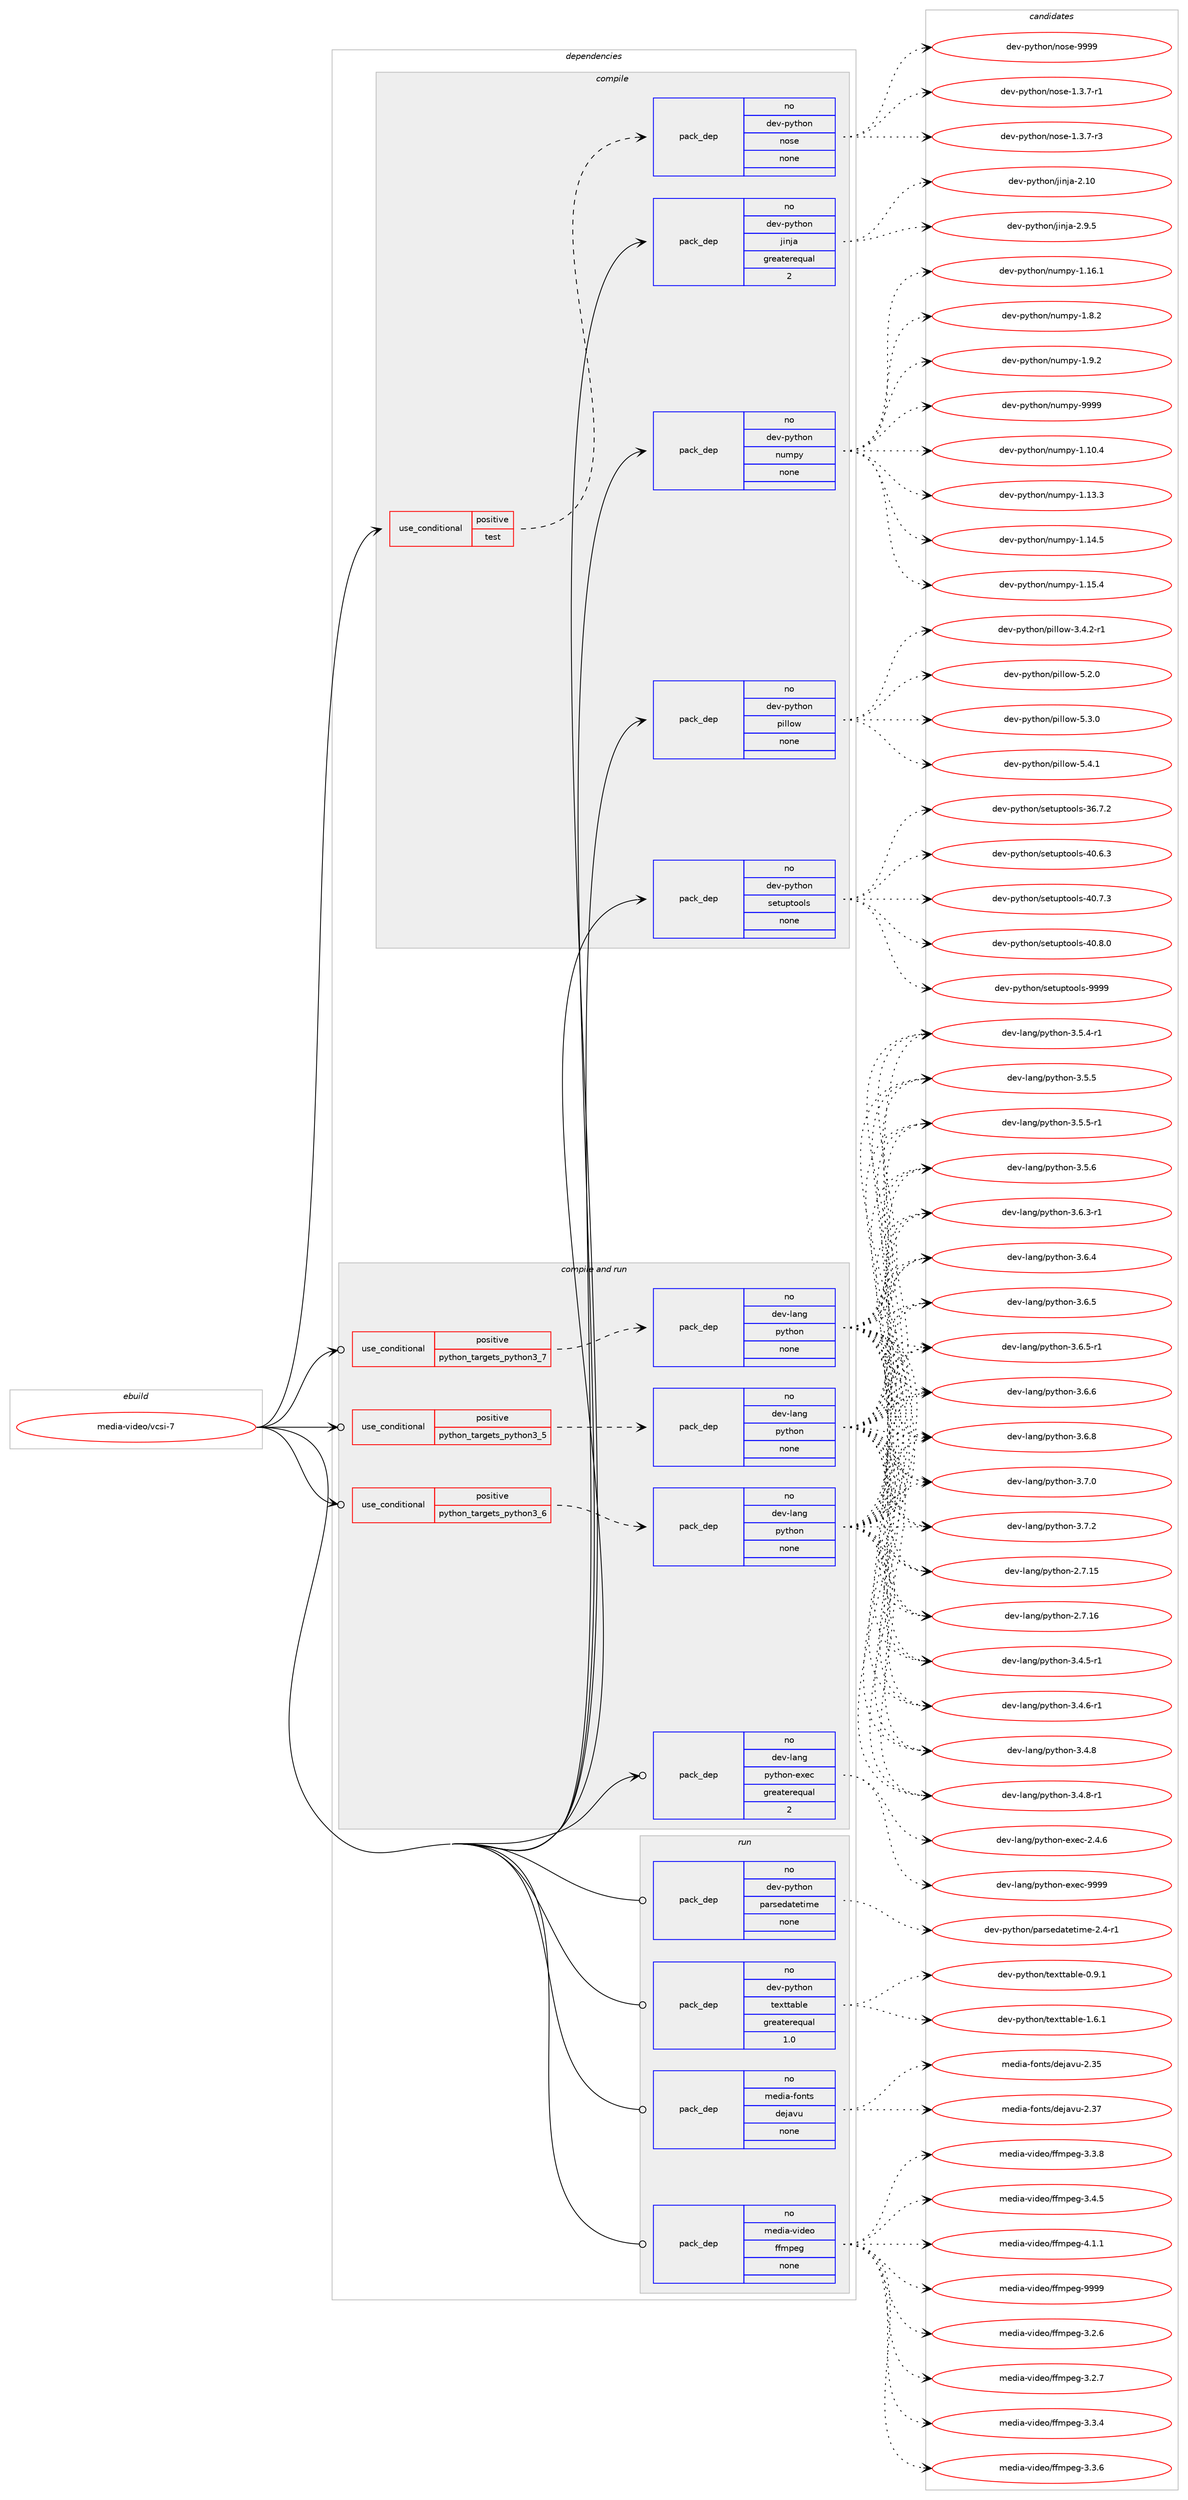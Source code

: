 digraph prolog {

# *************
# Graph options
# *************

newrank=true;
concentrate=true;
compound=true;
graph [rankdir=LR,fontname=Helvetica,fontsize=10,ranksep=1.5];#, ranksep=2.5, nodesep=0.2];
edge  [arrowhead=vee];
node  [fontname=Helvetica,fontsize=10];

# **********
# The ebuild
# **********

subgraph cluster_leftcol {
color=gray;
rank=same;
label=<<i>ebuild</i>>;
id [label="media-video/vcsi-7", color=red, width=4, href="../media-video/vcsi-7.svg"];
}

# ****************
# The dependencies
# ****************

subgraph cluster_midcol {
color=gray;
label=<<i>dependencies</i>>;
subgraph cluster_compile {
fillcolor="#eeeeee";
style=filled;
label=<<i>compile</i>>;
subgraph cond441095 {
dependency1640668 [label=<<TABLE BORDER="0" CELLBORDER="1" CELLSPACING="0" CELLPADDING="4"><TR><TD ROWSPAN="3" CELLPADDING="10">use_conditional</TD></TR><TR><TD>positive</TD></TR><TR><TD>test</TD></TR></TABLE>>, shape=none, color=red];
subgraph pack1173081 {
dependency1640669 [label=<<TABLE BORDER="0" CELLBORDER="1" CELLSPACING="0" CELLPADDING="4" WIDTH="220"><TR><TD ROWSPAN="6" CELLPADDING="30">pack_dep</TD></TR><TR><TD WIDTH="110">no</TD></TR><TR><TD>dev-python</TD></TR><TR><TD>nose</TD></TR><TR><TD>none</TD></TR><TR><TD></TD></TR></TABLE>>, shape=none, color=blue];
}
dependency1640668:e -> dependency1640669:w [weight=20,style="dashed",arrowhead="vee"];
}
id:e -> dependency1640668:w [weight=20,style="solid",arrowhead="vee"];
subgraph pack1173082 {
dependency1640670 [label=<<TABLE BORDER="0" CELLBORDER="1" CELLSPACING="0" CELLPADDING="4" WIDTH="220"><TR><TD ROWSPAN="6" CELLPADDING="30">pack_dep</TD></TR><TR><TD WIDTH="110">no</TD></TR><TR><TD>dev-python</TD></TR><TR><TD>jinja</TD></TR><TR><TD>greaterequal</TD></TR><TR><TD>2</TD></TR></TABLE>>, shape=none, color=blue];
}
id:e -> dependency1640670:w [weight=20,style="solid",arrowhead="vee"];
subgraph pack1173083 {
dependency1640671 [label=<<TABLE BORDER="0" CELLBORDER="1" CELLSPACING="0" CELLPADDING="4" WIDTH="220"><TR><TD ROWSPAN="6" CELLPADDING="30">pack_dep</TD></TR><TR><TD WIDTH="110">no</TD></TR><TR><TD>dev-python</TD></TR><TR><TD>numpy</TD></TR><TR><TD>none</TD></TR><TR><TD></TD></TR></TABLE>>, shape=none, color=blue];
}
id:e -> dependency1640671:w [weight=20,style="solid",arrowhead="vee"];
subgraph pack1173084 {
dependency1640672 [label=<<TABLE BORDER="0" CELLBORDER="1" CELLSPACING="0" CELLPADDING="4" WIDTH="220"><TR><TD ROWSPAN="6" CELLPADDING="30">pack_dep</TD></TR><TR><TD WIDTH="110">no</TD></TR><TR><TD>dev-python</TD></TR><TR><TD>pillow</TD></TR><TR><TD>none</TD></TR><TR><TD></TD></TR></TABLE>>, shape=none, color=blue];
}
id:e -> dependency1640672:w [weight=20,style="solid",arrowhead="vee"];
subgraph pack1173085 {
dependency1640673 [label=<<TABLE BORDER="0" CELLBORDER="1" CELLSPACING="0" CELLPADDING="4" WIDTH="220"><TR><TD ROWSPAN="6" CELLPADDING="30">pack_dep</TD></TR><TR><TD WIDTH="110">no</TD></TR><TR><TD>dev-python</TD></TR><TR><TD>setuptools</TD></TR><TR><TD>none</TD></TR><TR><TD></TD></TR></TABLE>>, shape=none, color=blue];
}
id:e -> dependency1640673:w [weight=20,style="solid",arrowhead="vee"];
}
subgraph cluster_compileandrun {
fillcolor="#eeeeee";
style=filled;
label=<<i>compile and run</i>>;
subgraph cond441096 {
dependency1640674 [label=<<TABLE BORDER="0" CELLBORDER="1" CELLSPACING="0" CELLPADDING="4"><TR><TD ROWSPAN="3" CELLPADDING="10">use_conditional</TD></TR><TR><TD>positive</TD></TR><TR><TD>python_targets_python3_5</TD></TR></TABLE>>, shape=none, color=red];
subgraph pack1173086 {
dependency1640675 [label=<<TABLE BORDER="0" CELLBORDER="1" CELLSPACING="0" CELLPADDING="4" WIDTH="220"><TR><TD ROWSPAN="6" CELLPADDING="30">pack_dep</TD></TR><TR><TD WIDTH="110">no</TD></TR><TR><TD>dev-lang</TD></TR><TR><TD>python</TD></TR><TR><TD>none</TD></TR><TR><TD></TD></TR></TABLE>>, shape=none, color=blue];
}
dependency1640674:e -> dependency1640675:w [weight=20,style="dashed",arrowhead="vee"];
}
id:e -> dependency1640674:w [weight=20,style="solid",arrowhead="odotvee"];
subgraph cond441097 {
dependency1640676 [label=<<TABLE BORDER="0" CELLBORDER="1" CELLSPACING="0" CELLPADDING="4"><TR><TD ROWSPAN="3" CELLPADDING="10">use_conditional</TD></TR><TR><TD>positive</TD></TR><TR><TD>python_targets_python3_6</TD></TR></TABLE>>, shape=none, color=red];
subgraph pack1173087 {
dependency1640677 [label=<<TABLE BORDER="0" CELLBORDER="1" CELLSPACING="0" CELLPADDING="4" WIDTH="220"><TR><TD ROWSPAN="6" CELLPADDING="30">pack_dep</TD></TR><TR><TD WIDTH="110">no</TD></TR><TR><TD>dev-lang</TD></TR><TR><TD>python</TD></TR><TR><TD>none</TD></TR><TR><TD></TD></TR></TABLE>>, shape=none, color=blue];
}
dependency1640676:e -> dependency1640677:w [weight=20,style="dashed",arrowhead="vee"];
}
id:e -> dependency1640676:w [weight=20,style="solid",arrowhead="odotvee"];
subgraph cond441098 {
dependency1640678 [label=<<TABLE BORDER="0" CELLBORDER="1" CELLSPACING="0" CELLPADDING="4"><TR><TD ROWSPAN="3" CELLPADDING="10">use_conditional</TD></TR><TR><TD>positive</TD></TR><TR><TD>python_targets_python3_7</TD></TR></TABLE>>, shape=none, color=red];
subgraph pack1173088 {
dependency1640679 [label=<<TABLE BORDER="0" CELLBORDER="1" CELLSPACING="0" CELLPADDING="4" WIDTH="220"><TR><TD ROWSPAN="6" CELLPADDING="30">pack_dep</TD></TR><TR><TD WIDTH="110">no</TD></TR><TR><TD>dev-lang</TD></TR><TR><TD>python</TD></TR><TR><TD>none</TD></TR><TR><TD></TD></TR></TABLE>>, shape=none, color=blue];
}
dependency1640678:e -> dependency1640679:w [weight=20,style="dashed",arrowhead="vee"];
}
id:e -> dependency1640678:w [weight=20,style="solid",arrowhead="odotvee"];
subgraph pack1173089 {
dependency1640680 [label=<<TABLE BORDER="0" CELLBORDER="1" CELLSPACING="0" CELLPADDING="4" WIDTH="220"><TR><TD ROWSPAN="6" CELLPADDING="30">pack_dep</TD></TR><TR><TD WIDTH="110">no</TD></TR><TR><TD>dev-lang</TD></TR><TR><TD>python-exec</TD></TR><TR><TD>greaterequal</TD></TR><TR><TD>2</TD></TR></TABLE>>, shape=none, color=blue];
}
id:e -> dependency1640680:w [weight=20,style="solid",arrowhead="odotvee"];
}
subgraph cluster_run {
fillcolor="#eeeeee";
style=filled;
label=<<i>run</i>>;
subgraph pack1173090 {
dependency1640681 [label=<<TABLE BORDER="0" CELLBORDER="1" CELLSPACING="0" CELLPADDING="4" WIDTH="220"><TR><TD ROWSPAN="6" CELLPADDING="30">pack_dep</TD></TR><TR><TD WIDTH="110">no</TD></TR><TR><TD>dev-python</TD></TR><TR><TD>parsedatetime</TD></TR><TR><TD>none</TD></TR><TR><TD></TD></TR></TABLE>>, shape=none, color=blue];
}
id:e -> dependency1640681:w [weight=20,style="solid",arrowhead="odot"];
subgraph pack1173091 {
dependency1640682 [label=<<TABLE BORDER="0" CELLBORDER="1" CELLSPACING="0" CELLPADDING="4" WIDTH="220"><TR><TD ROWSPAN="6" CELLPADDING="30">pack_dep</TD></TR><TR><TD WIDTH="110">no</TD></TR><TR><TD>dev-python</TD></TR><TR><TD>texttable</TD></TR><TR><TD>greaterequal</TD></TR><TR><TD>1.0</TD></TR></TABLE>>, shape=none, color=blue];
}
id:e -> dependency1640682:w [weight=20,style="solid",arrowhead="odot"];
subgraph pack1173092 {
dependency1640683 [label=<<TABLE BORDER="0" CELLBORDER="1" CELLSPACING="0" CELLPADDING="4" WIDTH="220"><TR><TD ROWSPAN="6" CELLPADDING="30">pack_dep</TD></TR><TR><TD WIDTH="110">no</TD></TR><TR><TD>media-fonts</TD></TR><TR><TD>dejavu</TD></TR><TR><TD>none</TD></TR><TR><TD></TD></TR></TABLE>>, shape=none, color=blue];
}
id:e -> dependency1640683:w [weight=20,style="solid",arrowhead="odot"];
subgraph pack1173093 {
dependency1640684 [label=<<TABLE BORDER="0" CELLBORDER="1" CELLSPACING="0" CELLPADDING="4" WIDTH="220"><TR><TD ROWSPAN="6" CELLPADDING="30">pack_dep</TD></TR><TR><TD WIDTH="110">no</TD></TR><TR><TD>media-video</TD></TR><TR><TD>ffmpeg</TD></TR><TR><TD>none</TD></TR><TR><TD></TD></TR></TABLE>>, shape=none, color=blue];
}
id:e -> dependency1640684:w [weight=20,style="solid",arrowhead="odot"];
}
}

# **************
# The candidates
# **************

subgraph cluster_choices {
rank=same;
color=gray;
label=<<i>candidates</i>>;

subgraph choice1173081 {
color=black;
nodesep=1;
choice10010111845112121116104111110471101111151014549465146554511449 [label="dev-python/nose-1.3.7-r1", color=red, width=4,href="../dev-python/nose-1.3.7-r1.svg"];
choice10010111845112121116104111110471101111151014549465146554511451 [label="dev-python/nose-1.3.7-r3", color=red, width=4,href="../dev-python/nose-1.3.7-r3.svg"];
choice10010111845112121116104111110471101111151014557575757 [label="dev-python/nose-9999", color=red, width=4,href="../dev-python/nose-9999.svg"];
dependency1640669:e -> choice10010111845112121116104111110471101111151014549465146554511449:w [style=dotted,weight="100"];
dependency1640669:e -> choice10010111845112121116104111110471101111151014549465146554511451:w [style=dotted,weight="100"];
dependency1640669:e -> choice10010111845112121116104111110471101111151014557575757:w [style=dotted,weight="100"];
}
subgraph choice1173082 {
color=black;
nodesep=1;
choice1001011184511212111610411111047106105110106974550464948 [label="dev-python/jinja-2.10", color=red, width=4,href="../dev-python/jinja-2.10.svg"];
choice100101118451121211161041111104710610511010697455046574653 [label="dev-python/jinja-2.9.5", color=red, width=4,href="../dev-python/jinja-2.9.5.svg"];
dependency1640670:e -> choice1001011184511212111610411111047106105110106974550464948:w [style=dotted,weight="100"];
dependency1640670:e -> choice100101118451121211161041111104710610511010697455046574653:w [style=dotted,weight="100"];
}
subgraph choice1173083 {
color=black;
nodesep=1;
choice100101118451121211161041111104711011710911212145494649484652 [label="dev-python/numpy-1.10.4", color=red, width=4,href="../dev-python/numpy-1.10.4.svg"];
choice100101118451121211161041111104711011710911212145494649514651 [label="dev-python/numpy-1.13.3", color=red, width=4,href="../dev-python/numpy-1.13.3.svg"];
choice100101118451121211161041111104711011710911212145494649524653 [label="dev-python/numpy-1.14.5", color=red, width=4,href="../dev-python/numpy-1.14.5.svg"];
choice100101118451121211161041111104711011710911212145494649534652 [label="dev-python/numpy-1.15.4", color=red, width=4,href="../dev-python/numpy-1.15.4.svg"];
choice100101118451121211161041111104711011710911212145494649544649 [label="dev-python/numpy-1.16.1", color=red, width=4,href="../dev-python/numpy-1.16.1.svg"];
choice1001011184511212111610411111047110117109112121454946564650 [label="dev-python/numpy-1.8.2", color=red, width=4,href="../dev-python/numpy-1.8.2.svg"];
choice1001011184511212111610411111047110117109112121454946574650 [label="dev-python/numpy-1.9.2", color=red, width=4,href="../dev-python/numpy-1.9.2.svg"];
choice10010111845112121116104111110471101171091121214557575757 [label="dev-python/numpy-9999", color=red, width=4,href="../dev-python/numpy-9999.svg"];
dependency1640671:e -> choice100101118451121211161041111104711011710911212145494649484652:w [style=dotted,weight="100"];
dependency1640671:e -> choice100101118451121211161041111104711011710911212145494649514651:w [style=dotted,weight="100"];
dependency1640671:e -> choice100101118451121211161041111104711011710911212145494649524653:w [style=dotted,weight="100"];
dependency1640671:e -> choice100101118451121211161041111104711011710911212145494649534652:w [style=dotted,weight="100"];
dependency1640671:e -> choice100101118451121211161041111104711011710911212145494649544649:w [style=dotted,weight="100"];
dependency1640671:e -> choice1001011184511212111610411111047110117109112121454946564650:w [style=dotted,weight="100"];
dependency1640671:e -> choice1001011184511212111610411111047110117109112121454946574650:w [style=dotted,weight="100"];
dependency1640671:e -> choice10010111845112121116104111110471101171091121214557575757:w [style=dotted,weight="100"];
}
subgraph choice1173084 {
color=black;
nodesep=1;
choice10010111845112121116104111110471121051081081111194551465246504511449 [label="dev-python/pillow-3.4.2-r1", color=red, width=4,href="../dev-python/pillow-3.4.2-r1.svg"];
choice1001011184511212111610411111047112105108108111119455346504648 [label="dev-python/pillow-5.2.0", color=red, width=4,href="../dev-python/pillow-5.2.0.svg"];
choice1001011184511212111610411111047112105108108111119455346514648 [label="dev-python/pillow-5.3.0", color=red, width=4,href="../dev-python/pillow-5.3.0.svg"];
choice1001011184511212111610411111047112105108108111119455346524649 [label="dev-python/pillow-5.4.1", color=red, width=4,href="../dev-python/pillow-5.4.1.svg"];
dependency1640672:e -> choice10010111845112121116104111110471121051081081111194551465246504511449:w [style=dotted,weight="100"];
dependency1640672:e -> choice1001011184511212111610411111047112105108108111119455346504648:w [style=dotted,weight="100"];
dependency1640672:e -> choice1001011184511212111610411111047112105108108111119455346514648:w [style=dotted,weight="100"];
dependency1640672:e -> choice1001011184511212111610411111047112105108108111119455346524649:w [style=dotted,weight="100"];
}
subgraph choice1173085 {
color=black;
nodesep=1;
choice100101118451121211161041111104711510111611711211611111110811545515446554650 [label="dev-python/setuptools-36.7.2", color=red, width=4,href="../dev-python/setuptools-36.7.2.svg"];
choice100101118451121211161041111104711510111611711211611111110811545524846544651 [label="dev-python/setuptools-40.6.3", color=red, width=4,href="../dev-python/setuptools-40.6.3.svg"];
choice100101118451121211161041111104711510111611711211611111110811545524846554651 [label="dev-python/setuptools-40.7.3", color=red, width=4,href="../dev-python/setuptools-40.7.3.svg"];
choice100101118451121211161041111104711510111611711211611111110811545524846564648 [label="dev-python/setuptools-40.8.0", color=red, width=4,href="../dev-python/setuptools-40.8.0.svg"];
choice10010111845112121116104111110471151011161171121161111111081154557575757 [label="dev-python/setuptools-9999", color=red, width=4,href="../dev-python/setuptools-9999.svg"];
dependency1640673:e -> choice100101118451121211161041111104711510111611711211611111110811545515446554650:w [style=dotted,weight="100"];
dependency1640673:e -> choice100101118451121211161041111104711510111611711211611111110811545524846544651:w [style=dotted,weight="100"];
dependency1640673:e -> choice100101118451121211161041111104711510111611711211611111110811545524846554651:w [style=dotted,weight="100"];
dependency1640673:e -> choice100101118451121211161041111104711510111611711211611111110811545524846564648:w [style=dotted,weight="100"];
dependency1640673:e -> choice10010111845112121116104111110471151011161171121161111111081154557575757:w [style=dotted,weight="100"];
}
subgraph choice1173086 {
color=black;
nodesep=1;
choice10010111845108971101034711212111610411111045504655464953 [label="dev-lang/python-2.7.15", color=red, width=4,href="../dev-lang/python-2.7.15.svg"];
choice10010111845108971101034711212111610411111045504655464954 [label="dev-lang/python-2.7.16", color=red, width=4,href="../dev-lang/python-2.7.16.svg"];
choice1001011184510897110103471121211161041111104551465246534511449 [label="dev-lang/python-3.4.5-r1", color=red, width=4,href="../dev-lang/python-3.4.5-r1.svg"];
choice1001011184510897110103471121211161041111104551465246544511449 [label="dev-lang/python-3.4.6-r1", color=red, width=4,href="../dev-lang/python-3.4.6-r1.svg"];
choice100101118451089711010347112121116104111110455146524656 [label="dev-lang/python-3.4.8", color=red, width=4,href="../dev-lang/python-3.4.8.svg"];
choice1001011184510897110103471121211161041111104551465246564511449 [label="dev-lang/python-3.4.8-r1", color=red, width=4,href="../dev-lang/python-3.4.8-r1.svg"];
choice1001011184510897110103471121211161041111104551465346524511449 [label="dev-lang/python-3.5.4-r1", color=red, width=4,href="../dev-lang/python-3.5.4-r1.svg"];
choice100101118451089711010347112121116104111110455146534653 [label="dev-lang/python-3.5.5", color=red, width=4,href="../dev-lang/python-3.5.5.svg"];
choice1001011184510897110103471121211161041111104551465346534511449 [label="dev-lang/python-3.5.5-r1", color=red, width=4,href="../dev-lang/python-3.5.5-r1.svg"];
choice100101118451089711010347112121116104111110455146534654 [label="dev-lang/python-3.5.6", color=red, width=4,href="../dev-lang/python-3.5.6.svg"];
choice1001011184510897110103471121211161041111104551465446514511449 [label="dev-lang/python-3.6.3-r1", color=red, width=4,href="../dev-lang/python-3.6.3-r1.svg"];
choice100101118451089711010347112121116104111110455146544652 [label="dev-lang/python-3.6.4", color=red, width=4,href="../dev-lang/python-3.6.4.svg"];
choice100101118451089711010347112121116104111110455146544653 [label="dev-lang/python-3.6.5", color=red, width=4,href="../dev-lang/python-3.6.5.svg"];
choice1001011184510897110103471121211161041111104551465446534511449 [label="dev-lang/python-3.6.5-r1", color=red, width=4,href="../dev-lang/python-3.6.5-r1.svg"];
choice100101118451089711010347112121116104111110455146544654 [label="dev-lang/python-3.6.6", color=red, width=4,href="../dev-lang/python-3.6.6.svg"];
choice100101118451089711010347112121116104111110455146544656 [label="dev-lang/python-3.6.8", color=red, width=4,href="../dev-lang/python-3.6.8.svg"];
choice100101118451089711010347112121116104111110455146554648 [label="dev-lang/python-3.7.0", color=red, width=4,href="../dev-lang/python-3.7.0.svg"];
choice100101118451089711010347112121116104111110455146554650 [label="dev-lang/python-3.7.2", color=red, width=4,href="../dev-lang/python-3.7.2.svg"];
dependency1640675:e -> choice10010111845108971101034711212111610411111045504655464953:w [style=dotted,weight="100"];
dependency1640675:e -> choice10010111845108971101034711212111610411111045504655464954:w [style=dotted,weight="100"];
dependency1640675:e -> choice1001011184510897110103471121211161041111104551465246534511449:w [style=dotted,weight="100"];
dependency1640675:e -> choice1001011184510897110103471121211161041111104551465246544511449:w [style=dotted,weight="100"];
dependency1640675:e -> choice100101118451089711010347112121116104111110455146524656:w [style=dotted,weight="100"];
dependency1640675:e -> choice1001011184510897110103471121211161041111104551465246564511449:w [style=dotted,weight="100"];
dependency1640675:e -> choice1001011184510897110103471121211161041111104551465346524511449:w [style=dotted,weight="100"];
dependency1640675:e -> choice100101118451089711010347112121116104111110455146534653:w [style=dotted,weight="100"];
dependency1640675:e -> choice1001011184510897110103471121211161041111104551465346534511449:w [style=dotted,weight="100"];
dependency1640675:e -> choice100101118451089711010347112121116104111110455146534654:w [style=dotted,weight="100"];
dependency1640675:e -> choice1001011184510897110103471121211161041111104551465446514511449:w [style=dotted,weight="100"];
dependency1640675:e -> choice100101118451089711010347112121116104111110455146544652:w [style=dotted,weight="100"];
dependency1640675:e -> choice100101118451089711010347112121116104111110455146544653:w [style=dotted,weight="100"];
dependency1640675:e -> choice1001011184510897110103471121211161041111104551465446534511449:w [style=dotted,weight="100"];
dependency1640675:e -> choice100101118451089711010347112121116104111110455146544654:w [style=dotted,weight="100"];
dependency1640675:e -> choice100101118451089711010347112121116104111110455146544656:w [style=dotted,weight="100"];
dependency1640675:e -> choice100101118451089711010347112121116104111110455146554648:w [style=dotted,weight="100"];
dependency1640675:e -> choice100101118451089711010347112121116104111110455146554650:w [style=dotted,weight="100"];
}
subgraph choice1173087 {
color=black;
nodesep=1;
choice10010111845108971101034711212111610411111045504655464953 [label="dev-lang/python-2.7.15", color=red, width=4,href="../dev-lang/python-2.7.15.svg"];
choice10010111845108971101034711212111610411111045504655464954 [label="dev-lang/python-2.7.16", color=red, width=4,href="../dev-lang/python-2.7.16.svg"];
choice1001011184510897110103471121211161041111104551465246534511449 [label="dev-lang/python-3.4.5-r1", color=red, width=4,href="../dev-lang/python-3.4.5-r1.svg"];
choice1001011184510897110103471121211161041111104551465246544511449 [label="dev-lang/python-3.4.6-r1", color=red, width=4,href="../dev-lang/python-3.4.6-r1.svg"];
choice100101118451089711010347112121116104111110455146524656 [label="dev-lang/python-3.4.8", color=red, width=4,href="../dev-lang/python-3.4.8.svg"];
choice1001011184510897110103471121211161041111104551465246564511449 [label="dev-lang/python-3.4.8-r1", color=red, width=4,href="../dev-lang/python-3.4.8-r1.svg"];
choice1001011184510897110103471121211161041111104551465346524511449 [label="dev-lang/python-3.5.4-r1", color=red, width=4,href="../dev-lang/python-3.5.4-r1.svg"];
choice100101118451089711010347112121116104111110455146534653 [label="dev-lang/python-3.5.5", color=red, width=4,href="../dev-lang/python-3.5.5.svg"];
choice1001011184510897110103471121211161041111104551465346534511449 [label="dev-lang/python-3.5.5-r1", color=red, width=4,href="../dev-lang/python-3.5.5-r1.svg"];
choice100101118451089711010347112121116104111110455146534654 [label="dev-lang/python-3.5.6", color=red, width=4,href="../dev-lang/python-3.5.6.svg"];
choice1001011184510897110103471121211161041111104551465446514511449 [label="dev-lang/python-3.6.3-r1", color=red, width=4,href="../dev-lang/python-3.6.3-r1.svg"];
choice100101118451089711010347112121116104111110455146544652 [label="dev-lang/python-3.6.4", color=red, width=4,href="../dev-lang/python-3.6.4.svg"];
choice100101118451089711010347112121116104111110455146544653 [label="dev-lang/python-3.6.5", color=red, width=4,href="../dev-lang/python-3.6.5.svg"];
choice1001011184510897110103471121211161041111104551465446534511449 [label="dev-lang/python-3.6.5-r1", color=red, width=4,href="../dev-lang/python-3.6.5-r1.svg"];
choice100101118451089711010347112121116104111110455146544654 [label="dev-lang/python-3.6.6", color=red, width=4,href="../dev-lang/python-3.6.6.svg"];
choice100101118451089711010347112121116104111110455146544656 [label="dev-lang/python-3.6.8", color=red, width=4,href="../dev-lang/python-3.6.8.svg"];
choice100101118451089711010347112121116104111110455146554648 [label="dev-lang/python-3.7.0", color=red, width=4,href="../dev-lang/python-3.7.0.svg"];
choice100101118451089711010347112121116104111110455146554650 [label="dev-lang/python-3.7.2", color=red, width=4,href="../dev-lang/python-3.7.2.svg"];
dependency1640677:e -> choice10010111845108971101034711212111610411111045504655464953:w [style=dotted,weight="100"];
dependency1640677:e -> choice10010111845108971101034711212111610411111045504655464954:w [style=dotted,weight="100"];
dependency1640677:e -> choice1001011184510897110103471121211161041111104551465246534511449:w [style=dotted,weight="100"];
dependency1640677:e -> choice1001011184510897110103471121211161041111104551465246544511449:w [style=dotted,weight="100"];
dependency1640677:e -> choice100101118451089711010347112121116104111110455146524656:w [style=dotted,weight="100"];
dependency1640677:e -> choice1001011184510897110103471121211161041111104551465246564511449:w [style=dotted,weight="100"];
dependency1640677:e -> choice1001011184510897110103471121211161041111104551465346524511449:w [style=dotted,weight="100"];
dependency1640677:e -> choice100101118451089711010347112121116104111110455146534653:w [style=dotted,weight="100"];
dependency1640677:e -> choice1001011184510897110103471121211161041111104551465346534511449:w [style=dotted,weight="100"];
dependency1640677:e -> choice100101118451089711010347112121116104111110455146534654:w [style=dotted,weight="100"];
dependency1640677:e -> choice1001011184510897110103471121211161041111104551465446514511449:w [style=dotted,weight="100"];
dependency1640677:e -> choice100101118451089711010347112121116104111110455146544652:w [style=dotted,weight="100"];
dependency1640677:e -> choice100101118451089711010347112121116104111110455146544653:w [style=dotted,weight="100"];
dependency1640677:e -> choice1001011184510897110103471121211161041111104551465446534511449:w [style=dotted,weight="100"];
dependency1640677:e -> choice100101118451089711010347112121116104111110455146544654:w [style=dotted,weight="100"];
dependency1640677:e -> choice100101118451089711010347112121116104111110455146544656:w [style=dotted,weight="100"];
dependency1640677:e -> choice100101118451089711010347112121116104111110455146554648:w [style=dotted,weight="100"];
dependency1640677:e -> choice100101118451089711010347112121116104111110455146554650:w [style=dotted,weight="100"];
}
subgraph choice1173088 {
color=black;
nodesep=1;
choice10010111845108971101034711212111610411111045504655464953 [label="dev-lang/python-2.7.15", color=red, width=4,href="../dev-lang/python-2.7.15.svg"];
choice10010111845108971101034711212111610411111045504655464954 [label="dev-lang/python-2.7.16", color=red, width=4,href="../dev-lang/python-2.7.16.svg"];
choice1001011184510897110103471121211161041111104551465246534511449 [label="dev-lang/python-3.4.5-r1", color=red, width=4,href="../dev-lang/python-3.4.5-r1.svg"];
choice1001011184510897110103471121211161041111104551465246544511449 [label="dev-lang/python-3.4.6-r1", color=red, width=4,href="../dev-lang/python-3.4.6-r1.svg"];
choice100101118451089711010347112121116104111110455146524656 [label="dev-lang/python-3.4.8", color=red, width=4,href="../dev-lang/python-3.4.8.svg"];
choice1001011184510897110103471121211161041111104551465246564511449 [label="dev-lang/python-3.4.8-r1", color=red, width=4,href="../dev-lang/python-3.4.8-r1.svg"];
choice1001011184510897110103471121211161041111104551465346524511449 [label="dev-lang/python-3.5.4-r1", color=red, width=4,href="../dev-lang/python-3.5.4-r1.svg"];
choice100101118451089711010347112121116104111110455146534653 [label="dev-lang/python-3.5.5", color=red, width=4,href="../dev-lang/python-3.5.5.svg"];
choice1001011184510897110103471121211161041111104551465346534511449 [label="dev-lang/python-3.5.5-r1", color=red, width=4,href="../dev-lang/python-3.5.5-r1.svg"];
choice100101118451089711010347112121116104111110455146534654 [label="dev-lang/python-3.5.6", color=red, width=4,href="../dev-lang/python-3.5.6.svg"];
choice1001011184510897110103471121211161041111104551465446514511449 [label="dev-lang/python-3.6.3-r1", color=red, width=4,href="../dev-lang/python-3.6.3-r1.svg"];
choice100101118451089711010347112121116104111110455146544652 [label="dev-lang/python-3.6.4", color=red, width=4,href="../dev-lang/python-3.6.4.svg"];
choice100101118451089711010347112121116104111110455146544653 [label="dev-lang/python-3.6.5", color=red, width=4,href="../dev-lang/python-3.6.5.svg"];
choice1001011184510897110103471121211161041111104551465446534511449 [label="dev-lang/python-3.6.5-r1", color=red, width=4,href="../dev-lang/python-3.6.5-r1.svg"];
choice100101118451089711010347112121116104111110455146544654 [label="dev-lang/python-3.6.6", color=red, width=4,href="../dev-lang/python-3.6.6.svg"];
choice100101118451089711010347112121116104111110455146544656 [label="dev-lang/python-3.6.8", color=red, width=4,href="../dev-lang/python-3.6.8.svg"];
choice100101118451089711010347112121116104111110455146554648 [label="dev-lang/python-3.7.0", color=red, width=4,href="../dev-lang/python-3.7.0.svg"];
choice100101118451089711010347112121116104111110455146554650 [label="dev-lang/python-3.7.2", color=red, width=4,href="../dev-lang/python-3.7.2.svg"];
dependency1640679:e -> choice10010111845108971101034711212111610411111045504655464953:w [style=dotted,weight="100"];
dependency1640679:e -> choice10010111845108971101034711212111610411111045504655464954:w [style=dotted,weight="100"];
dependency1640679:e -> choice1001011184510897110103471121211161041111104551465246534511449:w [style=dotted,weight="100"];
dependency1640679:e -> choice1001011184510897110103471121211161041111104551465246544511449:w [style=dotted,weight="100"];
dependency1640679:e -> choice100101118451089711010347112121116104111110455146524656:w [style=dotted,weight="100"];
dependency1640679:e -> choice1001011184510897110103471121211161041111104551465246564511449:w [style=dotted,weight="100"];
dependency1640679:e -> choice1001011184510897110103471121211161041111104551465346524511449:w [style=dotted,weight="100"];
dependency1640679:e -> choice100101118451089711010347112121116104111110455146534653:w [style=dotted,weight="100"];
dependency1640679:e -> choice1001011184510897110103471121211161041111104551465346534511449:w [style=dotted,weight="100"];
dependency1640679:e -> choice100101118451089711010347112121116104111110455146534654:w [style=dotted,weight="100"];
dependency1640679:e -> choice1001011184510897110103471121211161041111104551465446514511449:w [style=dotted,weight="100"];
dependency1640679:e -> choice100101118451089711010347112121116104111110455146544652:w [style=dotted,weight="100"];
dependency1640679:e -> choice100101118451089711010347112121116104111110455146544653:w [style=dotted,weight="100"];
dependency1640679:e -> choice1001011184510897110103471121211161041111104551465446534511449:w [style=dotted,weight="100"];
dependency1640679:e -> choice100101118451089711010347112121116104111110455146544654:w [style=dotted,weight="100"];
dependency1640679:e -> choice100101118451089711010347112121116104111110455146544656:w [style=dotted,weight="100"];
dependency1640679:e -> choice100101118451089711010347112121116104111110455146554648:w [style=dotted,weight="100"];
dependency1640679:e -> choice100101118451089711010347112121116104111110455146554650:w [style=dotted,weight="100"];
}
subgraph choice1173089 {
color=black;
nodesep=1;
choice1001011184510897110103471121211161041111104510112010199455046524654 [label="dev-lang/python-exec-2.4.6", color=red, width=4,href="../dev-lang/python-exec-2.4.6.svg"];
choice10010111845108971101034711212111610411111045101120101994557575757 [label="dev-lang/python-exec-9999", color=red, width=4,href="../dev-lang/python-exec-9999.svg"];
dependency1640680:e -> choice1001011184510897110103471121211161041111104510112010199455046524654:w [style=dotted,weight="100"];
dependency1640680:e -> choice10010111845108971101034711212111610411111045101120101994557575757:w [style=dotted,weight="100"];
}
subgraph choice1173090 {
color=black;
nodesep=1;
choice10010111845112121116104111110471129711411510110097116101116105109101455046524511449 [label="dev-python/parsedatetime-2.4-r1", color=red, width=4,href="../dev-python/parsedatetime-2.4-r1.svg"];
dependency1640681:e -> choice10010111845112121116104111110471129711411510110097116101116105109101455046524511449:w [style=dotted,weight="100"];
}
subgraph choice1173091 {
color=black;
nodesep=1;
choice10010111845112121116104111110471161011201161169798108101454846574649 [label="dev-python/texttable-0.9.1", color=red, width=4,href="../dev-python/texttable-0.9.1.svg"];
choice10010111845112121116104111110471161011201161169798108101454946544649 [label="dev-python/texttable-1.6.1", color=red, width=4,href="../dev-python/texttable-1.6.1.svg"];
dependency1640682:e -> choice10010111845112121116104111110471161011201161169798108101454846574649:w [style=dotted,weight="100"];
dependency1640682:e -> choice10010111845112121116104111110471161011201161169798108101454946544649:w [style=dotted,weight="100"];
}
subgraph choice1173092 {
color=black;
nodesep=1;
choice109101100105974510211111011611547100101106971181174550465153 [label="media-fonts/dejavu-2.35", color=red, width=4,href="../media-fonts/dejavu-2.35.svg"];
choice109101100105974510211111011611547100101106971181174550465155 [label="media-fonts/dejavu-2.37", color=red, width=4,href="../media-fonts/dejavu-2.37.svg"];
dependency1640683:e -> choice109101100105974510211111011611547100101106971181174550465153:w [style=dotted,weight="100"];
dependency1640683:e -> choice109101100105974510211111011611547100101106971181174550465155:w [style=dotted,weight="100"];
}
subgraph choice1173093 {
color=black;
nodesep=1;
choice109101100105974511810510010111147102102109112101103455146504654 [label="media-video/ffmpeg-3.2.6", color=red, width=4,href="../media-video/ffmpeg-3.2.6.svg"];
choice109101100105974511810510010111147102102109112101103455146504655 [label="media-video/ffmpeg-3.2.7", color=red, width=4,href="../media-video/ffmpeg-3.2.7.svg"];
choice109101100105974511810510010111147102102109112101103455146514652 [label="media-video/ffmpeg-3.3.4", color=red, width=4,href="../media-video/ffmpeg-3.3.4.svg"];
choice109101100105974511810510010111147102102109112101103455146514654 [label="media-video/ffmpeg-3.3.6", color=red, width=4,href="../media-video/ffmpeg-3.3.6.svg"];
choice109101100105974511810510010111147102102109112101103455146514656 [label="media-video/ffmpeg-3.3.8", color=red, width=4,href="../media-video/ffmpeg-3.3.8.svg"];
choice109101100105974511810510010111147102102109112101103455146524653 [label="media-video/ffmpeg-3.4.5", color=red, width=4,href="../media-video/ffmpeg-3.4.5.svg"];
choice109101100105974511810510010111147102102109112101103455246494649 [label="media-video/ffmpeg-4.1.1", color=red, width=4,href="../media-video/ffmpeg-4.1.1.svg"];
choice1091011001059745118105100101111471021021091121011034557575757 [label="media-video/ffmpeg-9999", color=red, width=4,href="../media-video/ffmpeg-9999.svg"];
dependency1640684:e -> choice109101100105974511810510010111147102102109112101103455146504654:w [style=dotted,weight="100"];
dependency1640684:e -> choice109101100105974511810510010111147102102109112101103455146504655:w [style=dotted,weight="100"];
dependency1640684:e -> choice109101100105974511810510010111147102102109112101103455146514652:w [style=dotted,weight="100"];
dependency1640684:e -> choice109101100105974511810510010111147102102109112101103455146514654:w [style=dotted,weight="100"];
dependency1640684:e -> choice109101100105974511810510010111147102102109112101103455146514656:w [style=dotted,weight="100"];
dependency1640684:e -> choice109101100105974511810510010111147102102109112101103455146524653:w [style=dotted,weight="100"];
dependency1640684:e -> choice109101100105974511810510010111147102102109112101103455246494649:w [style=dotted,weight="100"];
dependency1640684:e -> choice1091011001059745118105100101111471021021091121011034557575757:w [style=dotted,weight="100"];
}
}

}
